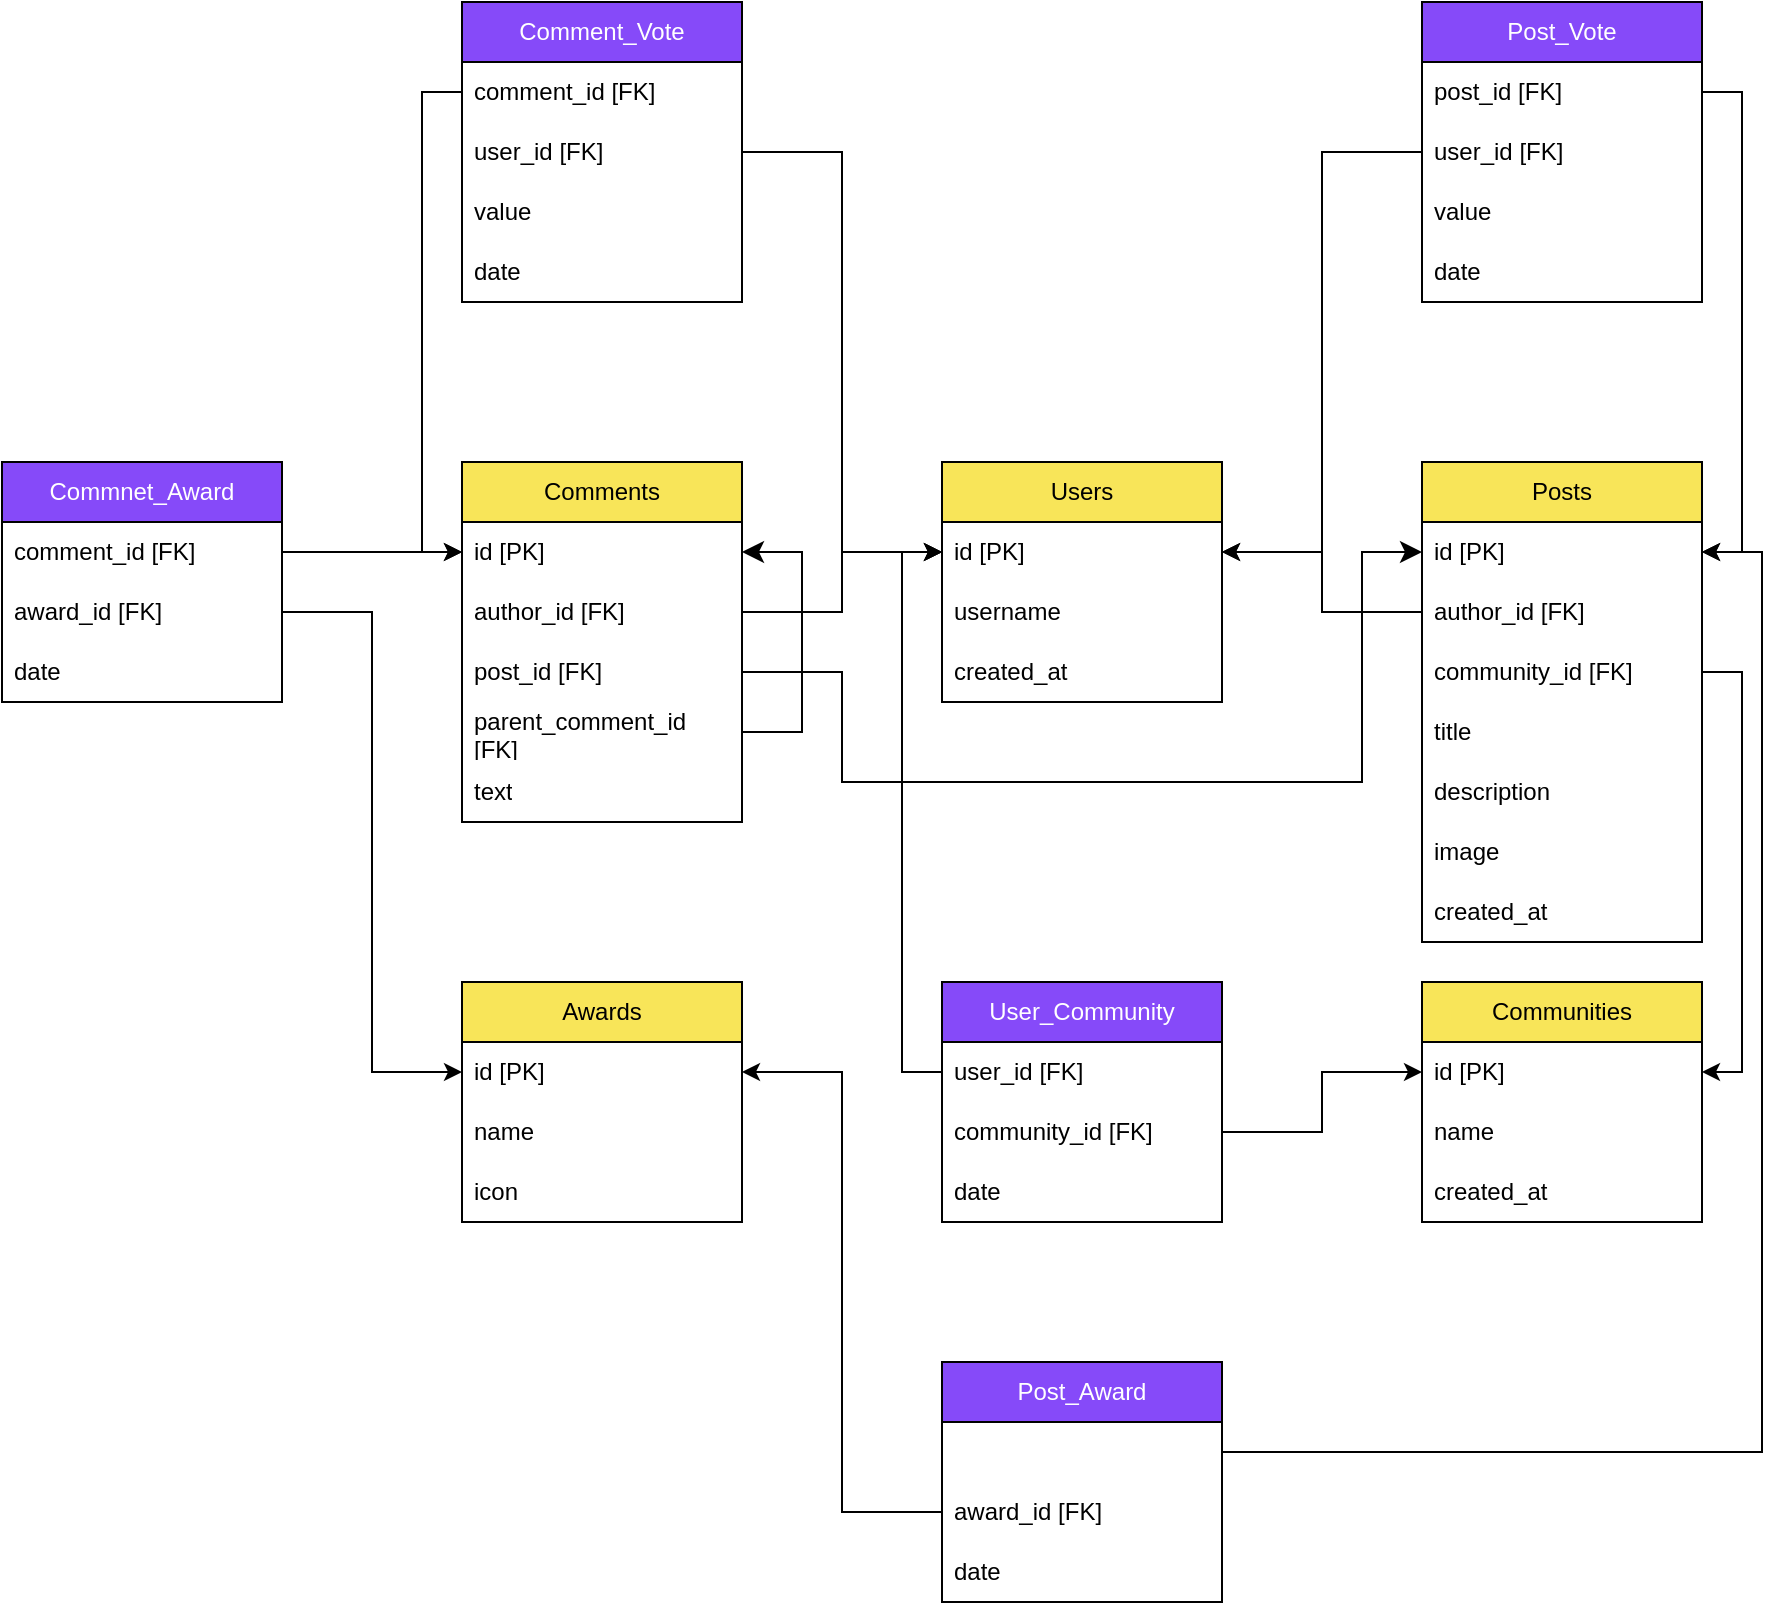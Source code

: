<mxfile version="27.0.2">
  <diagram name="Stránka-1" id="ZJGKmLbKkF4MvCE6aM4l">
    <mxGraphModel dx="705" dy="971" grid="1" gridSize="10" guides="1" tooltips="1" connect="1" arrows="1" fold="1" page="1" pageScale="1" pageWidth="827" pageHeight="1169" math="0" shadow="0">
      <root>
        <mxCell id="0" />
        <mxCell id="1" parent="0" />
        <mxCell id="JNBVGSNyKpIU4w1oea6k-1" value="Comments" style="swimlane;fontStyle=0;childLayout=stackLayout;horizontal=1;startSize=30;horizontalStack=0;resizeParent=1;resizeParentMax=0;resizeLast=0;collapsible=1;marginBottom=0;whiteSpace=wrap;html=1;fillColor=light-dark(#f8e559, #F8E559);fontColor=light-dark(#000000,#000000);" parent="1" vertex="1">
          <mxGeometry x="270" y="480" width="140" height="180" as="geometry" />
        </mxCell>
        <mxCell id="JNBVGSNyKpIU4w1oea6k-2" value="id [PK]" style="text;strokeColor=none;fillColor=none;align=left;verticalAlign=middle;spacingLeft=4;spacingRight=4;overflow=hidden;points=[[0,0.5],[1,0.5]];portConstraint=eastwest;rotatable=0;whiteSpace=wrap;html=1;" parent="JNBVGSNyKpIU4w1oea6k-1" vertex="1">
          <mxGeometry y="30" width="140" height="30" as="geometry" />
        </mxCell>
        <mxCell id="JNBVGSNyKpIU4w1oea6k-4" value="author_id [FK]" style="text;strokeColor=none;fillColor=none;align=left;verticalAlign=middle;spacingLeft=4;spacingRight=4;overflow=hidden;points=[[0,0.5],[1,0.5]];portConstraint=eastwest;rotatable=0;whiteSpace=wrap;html=1;" parent="JNBVGSNyKpIU4w1oea6k-1" vertex="1">
          <mxGeometry y="60" width="140" height="30" as="geometry" />
        </mxCell>
        <mxCell id="y9f5LUDogTMYI3LntbtN-1" value="post_id [FK]" style="text;strokeColor=none;fillColor=none;align=left;verticalAlign=middle;spacingLeft=4;spacingRight=4;overflow=hidden;points=[[0,0.5],[1,0.5]];portConstraint=eastwest;rotatable=0;whiteSpace=wrap;html=1;" vertex="1" parent="JNBVGSNyKpIU4w1oea6k-1">
          <mxGeometry y="90" width="140" height="30" as="geometry" />
        </mxCell>
        <mxCell id="y9f5LUDogTMYI3LntbtN-4" style="edgeStyle=orthogonalEdgeStyle;rounded=0;orthogonalLoop=1;jettySize=auto;html=1;exitX=1;exitY=0.5;exitDx=0;exitDy=0;entryX=1;entryY=0.5;entryDx=0;entryDy=0;fontSize=12;startSize=8;endSize=8;" edge="1" parent="JNBVGSNyKpIU4w1oea6k-1" source="y9f5LUDogTMYI3LntbtN-2" target="JNBVGSNyKpIU4w1oea6k-2">
          <mxGeometry relative="1" as="geometry">
            <Array as="points">
              <mxPoint x="170" y="135" />
              <mxPoint x="170" y="45" />
            </Array>
          </mxGeometry>
        </mxCell>
        <mxCell id="y9f5LUDogTMYI3LntbtN-2" value="parent_comment_id [FK]" style="text;strokeColor=none;fillColor=none;align=left;verticalAlign=middle;spacingLeft=4;spacingRight=4;overflow=hidden;points=[[0,0.5],[1,0.5]];portConstraint=eastwest;rotatable=0;whiteSpace=wrap;html=1;" vertex="1" parent="JNBVGSNyKpIU4w1oea6k-1">
          <mxGeometry y="120" width="140" height="30" as="geometry" />
        </mxCell>
        <mxCell id="JNBVGSNyKpIU4w1oea6k-3" value="text" style="text;strokeColor=none;fillColor=none;align=left;verticalAlign=middle;spacingLeft=4;spacingRight=4;overflow=hidden;points=[[0,0.5],[1,0.5]];portConstraint=eastwest;rotatable=0;whiteSpace=wrap;html=1;" parent="JNBVGSNyKpIU4w1oea6k-1" vertex="1">
          <mxGeometry y="150" width="140" height="30" as="geometry" />
        </mxCell>
        <mxCell id="JNBVGSNyKpIU4w1oea6k-5" value="Users" style="swimlane;fontStyle=0;childLayout=stackLayout;horizontal=1;startSize=30;horizontalStack=0;resizeParent=1;resizeParentMax=0;resizeLast=0;collapsible=1;marginBottom=0;whiteSpace=wrap;html=1;fillColor=light-dark(#f8e559, #F8E559);fontColor=light-dark(#000000,#000000);" parent="1" vertex="1">
          <mxGeometry x="510" y="480" width="140" height="120" as="geometry" />
        </mxCell>
        <mxCell id="JNBVGSNyKpIU4w1oea6k-6" value="id [PK]" style="text;strokeColor=none;fillColor=none;align=left;verticalAlign=middle;spacingLeft=4;spacingRight=4;overflow=hidden;points=[[0,0.5],[1,0.5]];portConstraint=eastwest;rotatable=0;whiteSpace=wrap;html=1;" parent="JNBVGSNyKpIU4w1oea6k-5" vertex="1">
          <mxGeometry y="30" width="140" height="30" as="geometry" />
        </mxCell>
        <mxCell id="JNBVGSNyKpIU4w1oea6k-7" value="username" style="text;strokeColor=none;fillColor=none;align=left;verticalAlign=middle;spacingLeft=4;spacingRight=4;overflow=hidden;points=[[0,0.5],[1,0.5]];portConstraint=eastwest;rotatable=0;whiteSpace=wrap;html=1;" parent="JNBVGSNyKpIU4w1oea6k-5" vertex="1">
          <mxGeometry y="60" width="140" height="30" as="geometry" />
        </mxCell>
        <mxCell id="JNBVGSNyKpIU4w1oea6k-8" value="created_at" style="text;strokeColor=none;fillColor=none;align=left;verticalAlign=middle;spacingLeft=4;spacingRight=4;overflow=hidden;points=[[0,0.5],[1,0.5]];portConstraint=eastwest;rotatable=0;whiteSpace=wrap;html=1;" parent="JNBVGSNyKpIU4w1oea6k-5" vertex="1">
          <mxGeometry y="90" width="140" height="30" as="geometry" />
        </mxCell>
        <mxCell id="JNBVGSNyKpIU4w1oea6k-9" value="Posts" style="swimlane;fontStyle=0;childLayout=stackLayout;horizontal=1;startSize=30;horizontalStack=0;resizeParent=1;resizeParentMax=0;resizeLast=0;collapsible=1;marginBottom=0;whiteSpace=wrap;html=1;fillColor=light-dark(#f8e559, #F8E559);fontColor=light-dark(#000000,#000000);" parent="1" vertex="1">
          <mxGeometry x="750" y="480" width="140" height="240" as="geometry" />
        </mxCell>
        <mxCell id="JNBVGSNyKpIU4w1oea6k-41" value="id [PK]" style="text;strokeColor=none;fillColor=none;align=left;verticalAlign=middle;spacingLeft=4;spacingRight=4;overflow=hidden;points=[[0,0.5],[1,0.5]];portConstraint=eastwest;rotatable=0;whiteSpace=wrap;html=1;" parent="JNBVGSNyKpIU4w1oea6k-9" vertex="1">
          <mxGeometry y="30" width="140" height="30" as="geometry" />
        </mxCell>
        <mxCell id="JNBVGSNyKpIU4w1oea6k-10" value="author_id [FK]" style="text;strokeColor=none;fillColor=none;align=left;verticalAlign=middle;spacingLeft=4;spacingRight=4;overflow=hidden;points=[[0,0.5],[1,0.5]];portConstraint=eastwest;rotatable=0;whiteSpace=wrap;html=1;" parent="JNBVGSNyKpIU4w1oea6k-9" vertex="1">
          <mxGeometry y="60" width="140" height="30" as="geometry" />
        </mxCell>
        <mxCell id="JNBVGSNyKpIU4w1oea6k-12" value="community_id [FK]" style="text;strokeColor=none;fillColor=none;align=left;verticalAlign=middle;spacingLeft=4;spacingRight=4;overflow=hidden;points=[[0,0.5],[1,0.5]];portConstraint=eastwest;rotatable=0;whiteSpace=wrap;html=1;" parent="JNBVGSNyKpIU4w1oea6k-9" vertex="1">
          <mxGeometry y="90" width="140" height="30" as="geometry" />
        </mxCell>
        <mxCell id="JNBVGSNyKpIU4w1oea6k-53" value="title" style="text;strokeColor=none;fillColor=none;align=left;verticalAlign=middle;spacingLeft=4;spacingRight=4;overflow=hidden;points=[[0,0.5],[1,0.5]];portConstraint=eastwest;rotatable=0;whiteSpace=wrap;html=1;" parent="JNBVGSNyKpIU4w1oea6k-9" vertex="1">
          <mxGeometry y="120" width="140" height="30" as="geometry" />
        </mxCell>
        <mxCell id="JNBVGSNyKpIU4w1oea6k-52" value="description" style="text;strokeColor=none;fillColor=none;align=left;verticalAlign=middle;spacingLeft=4;spacingRight=4;overflow=hidden;points=[[0,0.5],[1,0.5]];portConstraint=eastwest;rotatable=0;whiteSpace=wrap;html=1;" parent="JNBVGSNyKpIU4w1oea6k-9" vertex="1">
          <mxGeometry y="150" width="140" height="30" as="geometry" />
        </mxCell>
        <mxCell id="JNBVGSNyKpIU4w1oea6k-54" value="image" style="text;strokeColor=none;fillColor=none;align=left;verticalAlign=middle;spacingLeft=4;spacingRight=4;overflow=hidden;points=[[0,0.5],[1,0.5]];portConstraint=eastwest;rotatable=0;whiteSpace=wrap;html=1;" parent="JNBVGSNyKpIU4w1oea6k-9" vertex="1">
          <mxGeometry y="180" width="140" height="30" as="geometry" />
        </mxCell>
        <mxCell id="JNBVGSNyKpIU4w1oea6k-11" value="created_at" style="text;strokeColor=none;fillColor=none;align=left;verticalAlign=middle;spacingLeft=4;spacingRight=4;overflow=hidden;points=[[0,0.5],[1,0.5]];portConstraint=eastwest;rotatable=0;whiteSpace=wrap;html=1;" parent="JNBVGSNyKpIU4w1oea6k-9" vertex="1">
          <mxGeometry y="210" width="140" height="30" as="geometry" />
        </mxCell>
        <mxCell id="JNBVGSNyKpIU4w1oea6k-13" value="Communities" style="swimlane;fontStyle=0;childLayout=stackLayout;horizontal=1;startSize=30;horizontalStack=0;resizeParent=1;resizeParentMax=0;resizeLast=0;collapsible=1;marginBottom=0;whiteSpace=wrap;html=1;fillColor=light-dark(#f8e559, #F8E559);fontColor=light-dark(#000000,#000000);" parent="1" vertex="1">
          <mxGeometry x="750" y="740" width="140" height="120" as="geometry" />
        </mxCell>
        <mxCell id="JNBVGSNyKpIU4w1oea6k-14" value="id [PK]" style="text;strokeColor=none;fillColor=none;align=left;verticalAlign=middle;spacingLeft=4;spacingRight=4;overflow=hidden;points=[[0,0.5],[1,0.5]];portConstraint=eastwest;rotatable=0;whiteSpace=wrap;html=1;" parent="JNBVGSNyKpIU4w1oea6k-13" vertex="1">
          <mxGeometry y="30" width="140" height="30" as="geometry" />
        </mxCell>
        <mxCell id="JNBVGSNyKpIU4w1oea6k-15" value="name" style="text;strokeColor=none;fillColor=none;align=left;verticalAlign=middle;spacingLeft=4;spacingRight=4;overflow=hidden;points=[[0,0.5],[1,0.5]];portConstraint=eastwest;rotatable=0;whiteSpace=wrap;html=1;" parent="JNBVGSNyKpIU4w1oea6k-13" vertex="1">
          <mxGeometry y="60" width="140" height="30" as="geometry" />
        </mxCell>
        <mxCell id="JNBVGSNyKpIU4w1oea6k-16" value="created_at" style="text;strokeColor=none;fillColor=none;align=left;verticalAlign=middle;spacingLeft=4;spacingRight=4;overflow=hidden;points=[[0,0.5],[1,0.5]];portConstraint=eastwest;rotatable=0;whiteSpace=wrap;html=1;" parent="JNBVGSNyKpIU4w1oea6k-13" vertex="1">
          <mxGeometry y="90" width="140" height="30" as="geometry" />
        </mxCell>
        <mxCell id="JNBVGSNyKpIU4w1oea6k-17" value="Awards" style="swimlane;fontStyle=0;childLayout=stackLayout;horizontal=1;startSize=30;horizontalStack=0;resizeParent=1;resizeParentMax=0;resizeLast=0;collapsible=1;marginBottom=0;whiteSpace=wrap;html=1;fillColor=light-dark(#f8e559, #F8E559);fontColor=light-dark(#000000,#000000);" parent="1" vertex="1">
          <mxGeometry x="270" y="740" width="140" height="120" as="geometry" />
        </mxCell>
        <mxCell id="JNBVGSNyKpIU4w1oea6k-18" value="id [PK]" style="text;strokeColor=none;fillColor=none;align=left;verticalAlign=middle;spacingLeft=4;spacingRight=4;overflow=hidden;points=[[0,0.5],[1,0.5]];portConstraint=eastwest;rotatable=0;whiteSpace=wrap;html=1;" parent="JNBVGSNyKpIU4w1oea6k-17" vertex="1">
          <mxGeometry y="30" width="140" height="30" as="geometry" />
        </mxCell>
        <mxCell id="JNBVGSNyKpIU4w1oea6k-19" value="name" style="text;strokeColor=none;fillColor=none;align=left;verticalAlign=middle;spacingLeft=4;spacingRight=4;overflow=hidden;points=[[0,0.5],[1,0.5]];portConstraint=eastwest;rotatable=0;whiteSpace=wrap;html=1;" parent="JNBVGSNyKpIU4w1oea6k-17" vertex="1">
          <mxGeometry y="60" width="140" height="30" as="geometry" />
        </mxCell>
        <mxCell id="JNBVGSNyKpIU4w1oea6k-20" value="icon" style="text;strokeColor=none;fillColor=none;align=left;verticalAlign=middle;spacingLeft=4;spacingRight=4;overflow=hidden;points=[[0,0.5],[1,0.5]];portConstraint=eastwest;rotatable=0;whiteSpace=wrap;html=1;" parent="JNBVGSNyKpIU4w1oea6k-17" vertex="1">
          <mxGeometry y="90" width="140" height="30" as="geometry" />
        </mxCell>
        <mxCell id="JNBVGSNyKpIU4w1oea6k-21" value="Comment_Vote" style="swimlane;fontStyle=0;childLayout=stackLayout;horizontal=1;startSize=30;horizontalStack=0;resizeParent=1;resizeParentMax=0;resizeLast=0;collapsible=1;marginBottom=0;whiteSpace=wrap;html=1;fillColor=light-dark(#864af9, #864AF9);fontColor=light-dark(#FFFFFF,#FFFFFF);" parent="1" vertex="1">
          <mxGeometry x="270" y="250" width="140" height="150" as="geometry" />
        </mxCell>
        <mxCell id="JNBVGSNyKpIU4w1oea6k-22" value="comment_id [FK]" style="text;strokeColor=none;fillColor=none;align=left;verticalAlign=middle;spacingLeft=4;spacingRight=4;overflow=hidden;points=[[0,0.5],[1,0.5]];portConstraint=eastwest;rotatable=0;whiteSpace=wrap;html=1;" parent="JNBVGSNyKpIU4w1oea6k-21" vertex="1">
          <mxGeometry y="30" width="140" height="30" as="geometry" />
        </mxCell>
        <mxCell id="JNBVGSNyKpIU4w1oea6k-23" value="user_id [FK]" style="text;strokeColor=none;fillColor=none;align=left;verticalAlign=middle;spacingLeft=4;spacingRight=4;overflow=hidden;points=[[0,0.5],[1,0.5]];portConstraint=eastwest;rotatable=0;whiteSpace=wrap;html=1;" parent="JNBVGSNyKpIU4w1oea6k-21" vertex="1">
          <mxGeometry y="60" width="140" height="30" as="geometry" />
        </mxCell>
        <mxCell id="JNBVGSNyKpIU4w1oea6k-24" value="value" style="text;strokeColor=none;fillColor=none;align=left;verticalAlign=middle;spacingLeft=4;spacingRight=4;overflow=hidden;points=[[0,0.5],[1,0.5]];portConstraint=eastwest;rotatable=0;whiteSpace=wrap;html=1;" parent="JNBVGSNyKpIU4w1oea6k-21" vertex="1">
          <mxGeometry y="90" width="140" height="30" as="geometry" />
        </mxCell>
        <mxCell id="JNBVGSNyKpIU4w1oea6k-45" value="date" style="text;strokeColor=none;fillColor=none;align=left;verticalAlign=middle;spacingLeft=4;spacingRight=4;overflow=hidden;points=[[0,0.5],[1,0.5]];portConstraint=eastwest;rotatable=0;whiteSpace=wrap;html=1;" parent="JNBVGSNyKpIU4w1oea6k-21" vertex="1">
          <mxGeometry y="120" width="140" height="30" as="geometry" />
        </mxCell>
        <mxCell id="JNBVGSNyKpIU4w1oea6k-25" value="Post_Vote" style="swimlane;fontStyle=0;childLayout=stackLayout;horizontal=1;startSize=30;horizontalStack=0;resizeParent=1;resizeParentMax=0;resizeLast=0;collapsible=1;marginBottom=0;whiteSpace=wrap;html=1;fillColor=light-dark(#864af9, #864AF9);fontColor=light-dark(#FFFFFF,#FFFFFF);" parent="1" vertex="1">
          <mxGeometry x="750" y="250" width="140" height="150" as="geometry" />
        </mxCell>
        <mxCell id="JNBVGSNyKpIU4w1oea6k-26" value="post_id [FK]" style="text;strokeColor=none;fillColor=none;align=left;verticalAlign=middle;spacingLeft=4;spacingRight=4;overflow=hidden;points=[[0,0.5],[1,0.5]];portConstraint=eastwest;rotatable=0;whiteSpace=wrap;html=1;" parent="JNBVGSNyKpIU4w1oea6k-25" vertex="1">
          <mxGeometry y="30" width="140" height="30" as="geometry" />
        </mxCell>
        <mxCell id="JNBVGSNyKpIU4w1oea6k-27" value="user_id [FK]" style="text;strokeColor=none;fillColor=none;align=left;verticalAlign=middle;spacingLeft=4;spacingRight=4;overflow=hidden;points=[[0,0.5],[1,0.5]];portConstraint=eastwest;rotatable=0;whiteSpace=wrap;html=1;" parent="JNBVGSNyKpIU4w1oea6k-25" vertex="1">
          <mxGeometry y="60" width="140" height="30" as="geometry" />
        </mxCell>
        <mxCell id="JNBVGSNyKpIU4w1oea6k-28" value="value" style="text;strokeColor=none;fillColor=none;align=left;verticalAlign=middle;spacingLeft=4;spacingRight=4;overflow=hidden;points=[[0,0.5],[1,0.5]];portConstraint=eastwest;rotatable=0;whiteSpace=wrap;html=1;" parent="JNBVGSNyKpIU4w1oea6k-25" vertex="1">
          <mxGeometry y="90" width="140" height="30" as="geometry" />
        </mxCell>
        <mxCell id="JNBVGSNyKpIU4w1oea6k-46" value="date" style="text;strokeColor=none;fillColor=none;align=left;verticalAlign=middle;spacingLeft=4;spacingRight=4;overflow=hidden;points=[[0,0.5],[1,0.5]];portConstraint=eastwest;rotatable=0;whiteSpace=wrap;html=1;" parent="JNBVGSNyKpIU4w1oea6k-25" vertex="1">
          <mxGeometry y="120" width="140" height="30" as="geometry" />
        </mxCell>
        <mxCell id="JNBVGSNyKpIU4w1oea6k-29" value="Post_Award" style="swimlane;fontStyle=0;childLayout=stackLayout;horizontal=1;startSize=30;horizontalStack=0;resizeParent=1;resizeParentMax=0;resizeLast=0;collapsible=1;marginBottom=0;whiteSpace=wrap;html=1;fillColor=light-dark(#864af9, #864AF9);fontColor=light-dark(#FFFFFF,#FFFFFF);" parent="1" vertex="1">
          <mxGeometry x="510" y="930" width="140" height="120" as="geometry" />
        </mxCell>
        <mxCell id="JNBVGSNyKpIU4w1oea6k-30" value="post_id [FK]" style="text;strokeColor=none;fillColor=none;align=left;verticalAlign=middle;spacingLeft=4;spacingRight=4;overflow=hidden;points=[[0,0.5],[1,0.5]];portConstraint=eastwest;rotatable=0;whiteSpace=wrap;html=1;fontColor=light-dark(#FFFFFF,#FFFFFF);" parent="JNBVGSNyKpIU4w1oea6k-29" vertex="1">
          <mxGeometry y="30" width="140" height="30" as="geometry" />
        </mxCell>
        <mxCell id="JNBVGSNyKpIU4w1oea6k-31" value="award_id [FK]" style="text;strokeColor=none;fillColor=none;align=left;verticalAlign=middle;spacingLeft=4;spacingRight=4;overflow=hidden;points=[[0,0.5],[1,0.5]];portConstraint=eastwest;rotatable=0;whiteSpace=wrap;html=1;" parent="JNBVGSNyKpIU4w1oea6k-29" vertex="1">
          <mxGeometry y="60" width="140" height="30" as="geometry" />
        </mxCell>
        <mxCell id="JNBVGSNyKpIU4w1oea6k-32" value="date" style="text;strokeColor=none;fillColor=none;align=left;verticalAlign=middle;spacingLeft=4;spacingRight=4;overflow=hidden;points=[[0,0.5],[1,0.5]];portConstraint=eastwest;rotatable=0;whiteSpace=wrap;html=1;" parent="JNBVGSNyKpIU4w1oea6k-29" vertex="1">
          <mxGeometry y="90" width="140" height="30" as="geometry" />
        </mxCell>
        <mxCell id="JNBVGSNyKpIU4w1oea6k-33" value="User_Community" style="swimlane;fontStyle=0;childLayout=stackLayout;horizontal=1;startSize=30;horizontalStack=0;resizeParent=1;resizeParentMax=0;resizeLast=0;collapsible=1;marginBottom=0;whiteSpace=wrap;html=1;fillColor=light-dark(#864af9, #864AF9);fontColor=light-dark(#FFFFFF,#FFFFFF);" parent="1" vertex="1">
          <mxGeometry x="510" y="740" width="140" height="120" as="geometry" />
        </mxCell>
        <mxCell id="JNBVGSNyKpIU4w1oea6k-34" value="user_id [FK]" style="text;strokeColor=none;fillColor=none;align=left;verticalAlign=middle;spacingLeft=4;spacingRight=4;overflow=hidden;points=[[0,0.5],[1,0.5]];portConstraint=eastwest;rotatable=0;whiteSpace=wrap;html=1;" parent="JNBVGSNyKpIU4w1oea6k-33" vertex="1">
          <mxGeometry y="30" width="140" height="30" as="geometry" />
        </mxCell>
        <mxCell id="JNBVGSNyKpIU4w1oea6k-35" value="community_id [FK]" style="text;strokeColor=none;fillColor=none;align=left;verticalAlign=middle;spacingLeft=4;spacingRight=4;overflow=hidden;points=[[0,0.5],[1,0.5]];portConstraint=eastwest;rotatable=0;whiteSpace=wrap;html=1;" parent="JNBVGSNyKpIU4w1oea6k-33" vertex="1">
          <mxGeometry y="60" width="140" height="30" as="geometry" />
        </mxCell>
        <mxCell id="JNBVGSNyKpIU4w1oea6k-36" value="date" style="text;strokeColor=none;fillColor=none;align=left;verticalAlign=middle;spacingLeft=4;spacingRight=4;overflow=hidden;points=[[0,0.5],[1,0.5]];portConstraint=eastwest;rotatable=0;whiteSpace=wrap;html=1;" parent="JNBVGSNyKpIU4w1oea6k-33" vertex="1">
          <mxGeometry y="90" width="140" height="30" as="geometry" />
        </mxCell>
        <mxCell id="JNBVGSNyKpIU4w1oea6k-37" value="Commnet_Award" style="swimlane;fontStyle=0;childLayout=stackLayout;horizontal=1;startSize=30;horizontalStack=0;resizeParent=1;resizeParentMax=0;resizeLast=0;collapsible=1;marginBottom=0;whiteSpace=wrap;html=1;fillColor=light-dark(#864af9, #864AF9);fontColor=light-dark(#FFFFFF,#FFFFFF);" parent="1" vertex="1">
          <mxGeometry x="40" y="480" width="140" height="120" as="geometry" />
        </mxCell>
        <mxCell id="JNBVGSNyKpIU4w1oea6k-49" style="edgeStyle=orthogonalEdgeStyle;rounded=0;orthogonalLoop=1;jettySize=auto;html=1;exitX=1;exitY=0.5;exitDx=0;exitDy=0;" parent="JNBVGSNyKpIU4w1oea6k-37" source="JNBVGSNyKpIU4w1oea6k-38" edge="1">
          <mxGeometry relative="1" as="geometry">
            <mxPoint x="230" y="45" as="targetPoint" />
          </mxGeometry>
        </mxCell>
        <mxCell id="JNBVGSNyKpIU4w1oea6k-38" value="comment_id [FK]" style="text;strokeColor=none;fillColor=none;align=left;verticalAlign=middle;spacingLeft=4;spacingRight=4;overflow=hidden;points=[[0,0.5],[1,0.5]];portConstraint=eastwest;rotatable=0;whiteSpace=wrap;html=1;" parent="JNBVGSNyKpIU4w1oea6k-37" vertex="1">
          <mxGeometry y="30" width="140" height="30" as="geometry" />
        </mxCell>
        <mxCell id="JNBVGSNyKpIU4w1oea6k-39" value="award_id [FK]" style="text;strokeColor=none;fillColor=none;align=left;verticalAlign=middle;spacingLeft=4;spacingRight=4;overflow=hidden;points=[[0,0.5],[1,0.5]];portConstraint=eastwest;rotatable=0;whiteSpace=wrap;html=1;" parent="JNBVGSNyKpIU4w1oea6k-37" vertex="1">
          <mxGeometry y="60" width="140" height="30" as="geometry" />
        </mxCell>
        <mxCell id="JNBVGSNyKpIU4w1oea6k-40" value="date" style="text;strokeColor=none;fillColor=none;align=left;verticalAlign=middle;spacingLeft=4;spacingRight=4;overflow=hidden;points=[[0,0.5],[1,0.5]];portConstraint=eastwest;rotatable=0;whiteSpace=wrap;html=1;" parent="JNBVGSNyKpIU4w1oea6k-37" vertex="1">
          <mxGeometry y="90" width="140" height="30" as="geometry" />
        </mxCell>
        <mxCell id="JNBVGSNyKpIU4w1oea6k-42" style="edgeStyle=orthogonalEdgeStyle;rounded=0;orthogonalLoop=1;jettySize=auto;html=1;exitX=1;exitY=0.5;exitDx=0;exitDy=0;entryX=1;entryY=0.5;entryDx=0;entryDy=0;" parent="1" source="JNBVGSNyKpIU4w1oea6k-12" target="JNBVGSNyKpIU4w1oea6k-14" edge="1">
          <mxGeometry relative="1" as="geometry" />
        </mxCell>
        <mxCell id="JNBVGSNyKpIU4w1oea6k-43" style="edgeStyle=orthogonalEdgeStyle;rounded=0;orthogonalLoop=1;jettySize=auto;html=1;exitX=0;exitY=0.5;exitDx=0;exitDy=0;entryX=1;entryY=0.5;entryDx=0;entryDy=0;" parent="1" source="JNBVGSNyKpIU4w1oea6k-10" target="JNBVGSNyKpIU4w1oea6k-6" edge="1">
          <mxGeometry relative="1" as="geometry" />
        </mxCell>
        <mxCell id="JNBVGSNyKpIU4w1oea6k-44" style="edgeStyle=orthogonalEdgeStyle;rounded=0;orthogonalLoop=1;jettySize=auto;html=1;exitX=1;exitY=0.5;exitDx=0;exitDy=0;entryX=0;entryY=0.5;entryDx=0;entryDy=0;" parent="1" source="JNBVGSNyKpIU4w1oea6k-4" target="JNBVGSNyKpIU4w1oea6k-6" edge="1">
          <mxGeometry relative="1" as="geometry" />
        </mxCell>
        <mxCell id="JNBVGSNyKpIU4w1oea6k-47" style="edgeStyle=orthogonalEdgeStyle;rounded=0;orthogonalLoop=1;jettySize=auto;html=1;exitX=1;exitY=0.5;exitDx=0;exitDy=0;entryX=1;entryY=0.5;entryDx=0;entryDy=0;" parent="1" source="JNBVGSNyKpIU4w1oea6k-26" target="JNBVGSNyKpIU4w1oea6k-41" edge="1">
          <mxGeometry relative="1" as="geometry" />
        </mxCell>
        <mxCell id="JNBVGSNyKpIU4w1oea6k-48" style="edgeStyle=orthogonalEdgeStyle;rounded=0;orthogonalLoop=1;jettySize=auto;html=1;exitX=0;exitY=0.5;exitDx=0;exitDy=0;entryX=0;entryY=0.5;entryDx=0;entryDy=0;" parent="1" source="JNBVGSNyKpIU4w1oea6k-22" target="JNBVGSNyKpIU4w1oea6k-2" edge="1">
          <mxGeometry relative="1" as="geometry" />
        </mxCell>
        <mxCell id="JNBVGSNyKpIU4w1oea6k-50" style="edgeStyle=orthogonalEdgeStyle;rounded=0;orthogonalLoop=1;jettySize=auto;html=1;exitX=0;exitY=0.5;exitDx=0;exitDy=0;entryX=1;entryY=0.5;entryDx=0;entryDy=0;" parent="1" source="JNBVGSNyKpIU4w1oea6k-27" target="JNBVGSNyKpIU4w1oea6k-6" edge="1">
          <mxGeometry relative="1" as="geometry" />
        </mxCell>
        <mxCell id="JNBVGSNyKpIU4w1oea6k-51" style="edgeStyle=orthogonalEdgeStyle;rounded=0;orthogonalLoop=1;jettySize=auto;html=1;exitX=1;exitY=0.5;exitDx=0;exitDy=0;entryX=0;entryY=0.5;entryDx=0;entryDy=0;" parent="1" source="JNBVGSNyKpIU4w1oea6k-23" target="JNBVGSNyKpIU4w1oea6k-6" edge="1">
          <mxGeometry relative="1" as="geometry" />
        </mxCell>
        <mxCell id="JNBVGSNyKpIU4w1oea6k-55" style="edgeStyle=orthogonalEdgeStyle;rounded=0;orthogonalLoop=1;jettySize=auto;html=1;exitX=1;exitY=0.5;exitDx=0;exitDy=0;entryX=0;entryY=0.5;entryDx=0;entryDy=0;" parent="1" source="JNBVGSNyKpIU4w1oea6k-39" target="JNBVGSNyKpIU4w1oea6k-18" edge="1">
          <mxGeometry relative="1" as="geometry" />
        </mxCell>
        <mxCell id="JNBVGSNyKpIU4w1oea6k-57" style="edgeStyle=orthogonalEdgeStyle;rounded=0;orthogonalLoop=1;jettySize=auto;html=1;exitX=0;exitY=0.5;exitDx=0;exitDy=0;entryX=0;entryY=0.5;entryDx=0;entryDy=0;" parent="1" source="JNBVGSNyKpIU4w1oea6k-34" target="JNBVGSNyKpIU4w1oea6k-6" edge="1">
          <mxGeometry relative="1" as="geometry" />
        </mxCell>
        <mxCell id="JNBVGSNyKpIU4w1oea6k-59" style="edgeStyle=orthogonalEdgeStyle;rounded=0;orthogonalLoop=1;jettySize=auto;html=1;exitX=0;exitY=0.5;exitDx=0;exitDy=0;entryX=1;entryY=0.5;entryDx=0;entryDy=0;" parent="1" source="JNBVGSNyKpIU4w1oea6k-31" target="JNBVGSNyKpIU4w1oea6k-18" edge="1">
          <mxGeometry relative="1" as="geometry" />
        </mxCell>
        <mxCell id="JNBVGSNyKpIU4w1oea6k-60" style="edgeStyle=orthogonalEdgeStyle;rounded=0;orthogonalLoop=1;jettySize=auto;html=1;exitX=1;exitY=0.5;exitDx=0;exitDy=0;entryX=1;entryY=0.5;entryDx=0;entryDy=0;" parent="1" source="JNBVGSNyKpIU4w1oea6k-30" target="JNBVGSNyKpIU4w1oea6k-41" edge="1">
          <mxGeometry relative="1" as="geometry">
            <Array as="points">
              <mxPoint x="920" y="975" />
              <mxPoint x="920" y="525" />
            </Array>
          </mxGeometry>
        </mxCell>
        <mxCell id="JNBVGSNyKpIU4w1oea6k-61" style="edgeStyle=orthogonalEdgeStyle;rounded=0;orthogonalLoop=1;jettySize=auto;html=1;exitX=1;exitY=0.5;exitDx=0;exitDy=0;entryX=0;entryY=0.5;entryDx=0;entryDy=0;" parent="1" source="JNBVGSNyKpIU4w1oea6k-35" target="JNBVGSNyKpIU4w1oea6k-14" edge="1">
          <mxGeometry relative="1" as="geometry" />
        </mxCell>
        <mxCell id="y9f5LUDogTMYI3LntbtN-3" style="edgeStyle=orthogonalEdgeStyle;rounded=0;orthogonalLoop=1;jettySize=auto;html=1;exitX=1;exitY=0.5;exitDx=0;exitDy=0;entryX=0;entryY=0.5;entryDx=0;entryDy=0;fontSize=12;startSize=8;endSize=8;" edge="1" parent="1" source="y9f5LUDogTMYI3LntbtN-1" target="JNBVGSNyKpIU4w1oea6k-41">
          <mxGeometry relative="1" as="geometry">
            <Array as="points">
              <mxPoint x="460" y="585" />
              <mxPoint x="460" y="640" />
              <mxPoint x="720" y="640" />
              <mxPoint x="720" y="525" />
            </Array>
          </mxGeometry>
        </mxCell>
      </root>
    </mxGraphModel>
  </diagram>
</mxfile>
